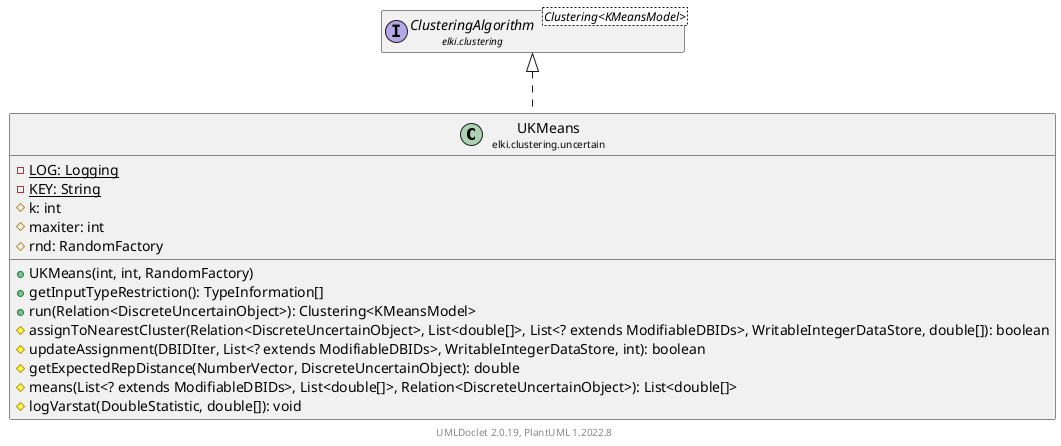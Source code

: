 @startuml
    remove .*\.(Instance|Par|Parameterizer|Factory)$
    set namespaceSeparator none
    hide empty fields
    hide empty methods

    class "<size:14>UKMeans\n<size:10>elki.clustering.uncertain" as elki.clustering.uncertain.UKMeans [[UKMeans.html]] {
        {static} -LOG: Logging
        {static} -KEY: String
        #k: int
        #maxiter: int
        #rnd: RandomFactory
        +UKMeans(int, int, RandomFactory)
        +getInputTypeRestriction(): TypeInformation[]
        +run(Relation<DiscreteUncertainObject>): Clustering<KMeansModel>
        #assignToNearestCluster(Relation<DiscreteUncertainObject>, List<double[]>, List<? extends ModifiableDBIDs>, WritableIntegerDataStore, double[]): boolean
        #updateAssignment(DBIDIter, List<? extends ModifiableDBIDs>, WritableIntegerDataStore, int): boolean
        #getExpectedRepDistance(NumberVector, DiscreteUncertainObject): double
        #means(List<? extends ModifiableDBIDs>, List<double[]>, Relation<DiscreteUncertainObject>): List<double[]>
        #logVarstat(DoubleStatistic, double[]): void
    }

    interface "<size:14>ClusteringAlgorithm\n<size:10>elki.clustering" as elki.clustering.ClusteringAlgorithm<Clustering<KMeansModel>> [[../ClusteringAlgorithm.html]]
    class "<size:14>UKMeans.Par\n<size:10>elki.clustering.uncertain" as elki.clustering.uncertain.UKMeans.Par [[UKMeans.Par.html]]

    elki.clustering.ClusteringAlgorithm <|.. elki.clustering.uncertain.UKMeans
    elki.clustering.uncertain.UKMeans +-- elki.clustering.uncertain.UKMeans.Par

    center footer UMLDoclet 2.0.19, PlantUML 1.2022.8
@enduml
